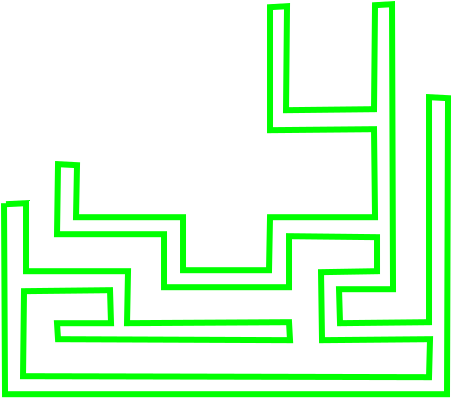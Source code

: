 <?xml version="1.0" encoding="UTF-8"?>
<dia:diagram xmlns:dia="http://www.lysator.liu.se/~alla/dia/">
  <dia:layer name="Background" visible="true" active="true">
    <dia:object type="Standard - PolyLine" version="0" id="O0">
      <dia:attribute name="obj_pos">
        <dia:point val="12.75,13.75"/>
      </dia:attribute>
      <dia:attribute name="obj_bb">
        <dia:rectangle val="12.499,3.591;35.001,23.4"/>
      </dia:attribute>
      <dia:attribute name="poly_points">
        <dia:point val="12.75,13.75"/>
        <dia:point val="13.75,13.7"/>
        <dia:point val="13.75,17.1"/>
        <dia:point val="18.85,17.1"/>
        <dia:point val="18.8,19.7"/>
        <dia:point val="26.9,19.65"/>
        <dia:point val="26.95,20.55"/>
        <dia:point val="15.35,20.5"/>
        <dia:point val="15.3,19.7"/>
        <dia:point val="18,19.7"/>
        <dia:point val="17.95,18.05"/>
        <dia:point val="13.65,18.1"/>
        <dia:point val="13.6,22.35"/>
        <dia:point val="33.9,22.4"/>
        <dia:point val="33.95,20.5"/>
        <dia:point val="28.55,20.55"/>
        <dia:point val="28.5,17.15"/>
        <dia:point val="31.3,17.1"/>
        <dia:point val="31.3,15.4"/>
        <dia:point val="26.9,15.35"/>
        <dia:point val="26.9,17.9"/>
        <dia:point val="20.65,17.9"/>
        <dia:point val="20.65,15.25"/>
        <dia:point val="15.3,15.25"/>
        <dia:point val="15.35,11.75"/>
        <dia:point val="16.3,11.8"/>
        <dia:point val="16.25,14.4"/>
        <dia:point val="21.6,14.4"/>
        <dia:point val="21.6,17.05"/>
        <dia:point val="25.9,17.05"/>
        <dia:point val="25.95,14.4"/>
        <dia:point val="31.2,14.4"/>
        <dia:point val="31.15,10"/>
        <dia:point val="25.95,10.05"/>
        <dia:point val="25.95,3.9"/>
        <dia:point val="26.8,3.85"/>
        <dia:point val="26.75,9.05"/>
        <dia:point val="31.15,9"/>
        <dia:point val="31.2,3.8"/>
        <dia:point val="32.05,3.75"/>
        <dia:point val="32.1,18"/>
        <dia:point val="29.4,18"/>
        <dia:point val="29.45,19.7"/>
        <dia:point val="33.9,19.65"/>
        <dia:point val="33.9,8.4"/>
        <dia:point val="34.85,8.45"/>
        <dia:point val="34.8,23.25"/>
        <dia:point val="12.7,23.25"/>
        <dia:point val="12.65,13.7"/>
      </dia:attribute>
      <dia:attribute name="line_color">
        <dia:color val="#00ff00"/>
      </dia:attribute>
      <dia:attribute name="line_width">
        <dia:real val="0.3"/>
      </dia:attribute>
    </dia:object>
  </dia:layer>
</dia:diagram>
